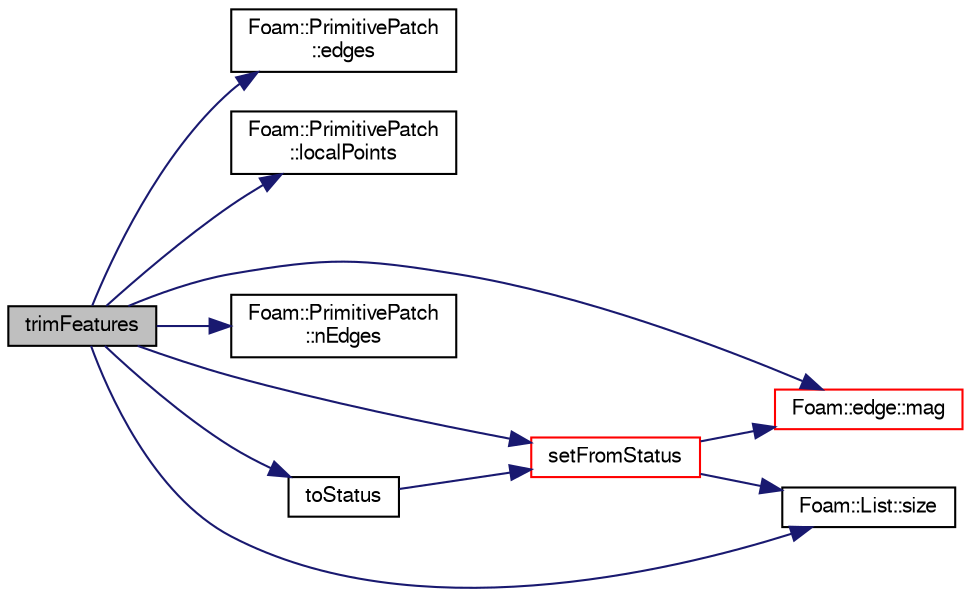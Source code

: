 digraph "trimFeatures"
{
  bgcolor="transparent";
  edge [fontname="FreeSans",fontsize="10",labelfontname="FreeSans",labelfontsize="10"];
  node [fontname="FreeSans",fontsize="10",shape=record];
  rankdir="LR";
  Node1610 [label="trimFeatures",height=0.2,width=0.4,color="black", fillcolor="grey75", style="filled", fontcolor="black"];
  Node1610 -> Node1611 [color="midnightblue",fontsize="10",style="solid",fontname="FreeSans"];
  Node1611 [label="Foam::PrimitivePatch\l::edges",height=0.2,width=0.4,color="black",URL="$a27538.html#a21d764179912ddda5c6f95193c289846",tooltip="Return list of edges, address into LOCAL point list. "];
  Node1610 -> Node1612 [color="midnightblue",fontsize="10",style="solid",fontname="FreeSans"];
  Node1612 [label="Foam::PrimitivePatch\l::localPoints",height=0.2,width=0.4,color="black",URL="$a27538.html#aca6c65ee2831bb6795149af7635640a2",tooltip="Return pointField of points in patch. "];
  Node1610 -> Node1613 [color="midnightblue",fontsize="10",style="solid",fontname="FreeSans"];
  Node1613 [label="Foam::edge::mag",height=0.2,width=0.4,color="red",URL="$a27210.html#a4e7462523832986fec7cf4e862ccc6fd",tooltip="Return scalar magnitude. "];
  Node1610 -> Node1619 [color="midnightblue",fontsize="10",style="solid",fontname="FreeSans"];
  Node1619 [label="Foam::PrimitivePatch\l::nEdges",height=0.2,width=0.4,color="black",URL="$a27538.html#a086513bcff1a3f1684e1a3879dd90deb",tooltip="Return number of edges in patch. "];
  Node1610 -> Node1620 [color="midnightblue",fontsize="10",style="solid",fontname="FreeSans"];
  Node1620 [label="setFromStatus",height=0.2,width=0.4,color="red",URL="$a25510.html#a3ec4130a2f02e6be2ba97774910eb125",tooltip="Set from status per edge. "];
  Node1620 -> Node1626 [color="midnightblue",fontsize="10",style="solid",fontname="FreeSans"];
  Node1626 [label="Foam::List::size",height=0.2,width=0.4,color="black",URL="$a25694.html#a8a5f6fa29bd4b500caf186f60245b384",tooltip="Override size to be inconsistent with allocated storage. "];
  Node1620 -> Node1613 [color="midnightblue",fontsize="10",style="solid",fontname="FreeSans"];
  Node1610 -> Node1626 [color="midnightblue",fontsize="10",style="solid",fontname="FreeSans"];
  Node1610 -> Node1632 [color="midnightblue",fontsize="10",style="solid",fontname="FreeSans"];
  Node1632 [label="toStatus",height=0.2,width=0.4,color="black",URL="$a25510.html#a903220b6d4c4eda32870588734489185",tooltip="From member feature edges to status per edge. "];
  Node1632 -> Node1620 [color="midnightblue",fontsize="10",style="solid",fontname="FreeSans"];
}
